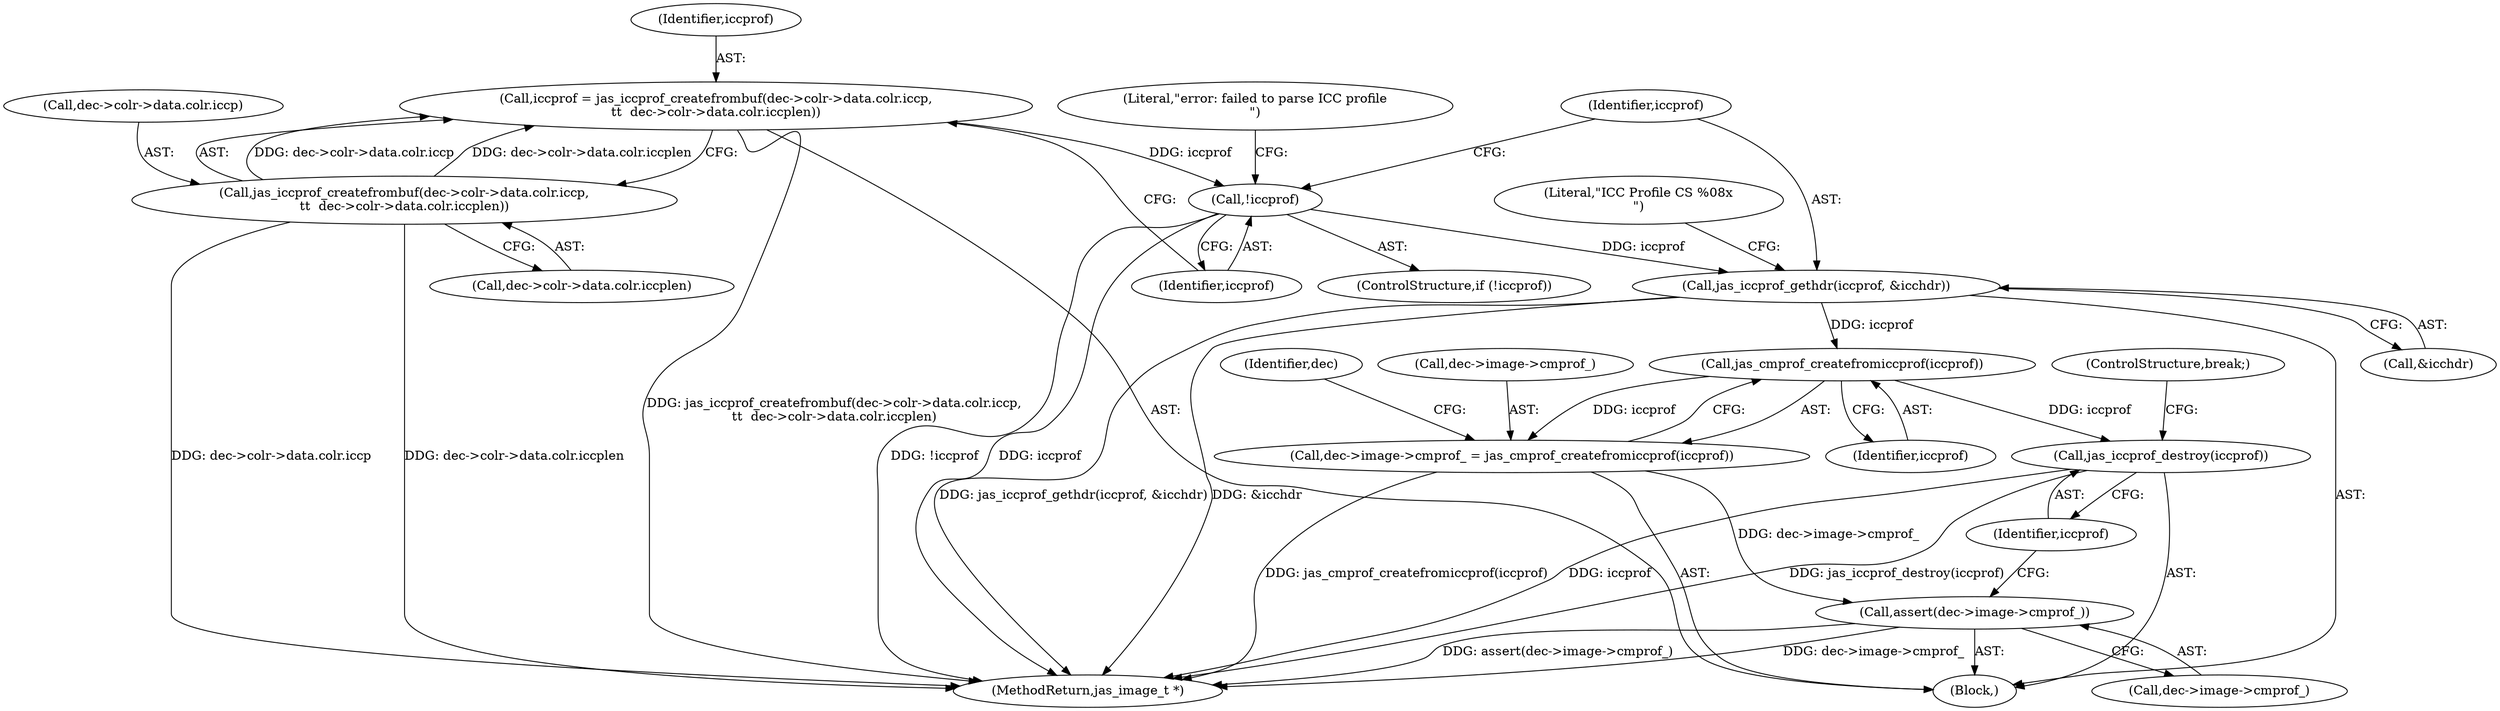 digraph "0_jasper_d42b2388f7f8e0332c846675133acea151fc557a_33@API" {
"1000616" [label="(Call,iccprof = jas_iccprof_createfrombuf(dec->colr->data.colr.iccp,\n\t\t  dec->colr->data.colr.iccplen))"];
"1000618" [label="(Call,jas_iccprof_createfrombuf(dec->colr->data.colr.iccp,\n\t\t  dec->colr->data.colr.iccplen))"];
"1000638" [label="(Call,!iccprof)"];
"1000644" [label="(Call,jas_iccprof_gethdr(iccprof, &icchdr))"];
"1000667" [label="(Call,jas_cmprof_createfromiccprof(iccprof))"];
"1000661" [label="(Call,dec->image->cmprof_ = jas_cmprof_createfromiccprof(iccprof))"];
"1000669" [label="(Call,assert(dec->image->cmprof_))"];
"1000675" [label="(Call,jas_iccprof_destroy(iccprof))"];
"1000618" [label="(Call,jas_iccprof_createfrombuf(dec->colr->data.colr.iccp,\n\t\t  dec->colr->data.colr.iccplen))"];
"1000676" [label="(Identifier,iccprof)"];
"1000642" [label="(Literal,\"error: failed to parse ICC profile\n\")"];
"1001265" [label="(MethodReturn,jas_image_t *)"];
"1000677" [label="(ControlStructure,break;)"];
"1000638" [label="(Call,!iccprof)"];
"1000628" [label="(Call,dec->colr->data.colr.iccplen)"];
"1000639" [label="(Identifier,iccprof)"];
"1000617" [label="(Identifier,iccprof)"];
"1000637" [label="(ControlStructure,if (!iccprof))"];
"1000649" [label="(Literal,\"ICC Profile CS %08x\n\")"];
"1000672" [label="(Identifier,dec)"];
"1000616" [label="(Call,iccprof = jas_iccprof_createfrombuf(dec->colr->data.colr.iccp,\n\t\t  dec->colr->data.colr.iccplen))"];
"1000644" [label="(Call,jas_iccprof_gethdr(iccprof, &icchdr))"];
"1000667" [label="(Call,jas_cmprof_createfromiccprof(iccprof))"];
"1000670" [label="(Call,dec->image->cmprof_)"];
"1000599" [label="(Block,)"];
"1000646" [label="(Call,&icchdr)"];
"1000675" [label="(Call,jas_iccprof_destroy(iccprof))"];
"1000669" [label="(Call,assert(dec->image->cmprof_))"];
"1000619" [label="(Call,dec->colr->data.colr.iccp)"];
"1000668" [label="(Identifier,iccprof)"];
"1000661" [label="(Call,dec->image->cmprof_ = jas_cmprof_createfromiccprof(iccprof))"];
"1000645" [label="(Identifier,iccprof)"];
"1000662" [label="(Call,dec->image->cmprof_)"];
"1000616" -> "1000599"  [label="AST: "];
"1000616" -> "1000618"  [label="CFG: "];
"1000617" -> "1000616"  [label="AST: "];
"1000618" -> "1000616"  [label="AST: "];
"1000639" -> "1000616"  [label="CFG: "];
"1000616" -> "1001265"  [label="DDG: jas_iccprof_createfrombuf(dec->colr->data.colr.iccp,\n\t\t  dec->colr->data.colr.iccplen)"];
"1000618" -> "1000616"  [label="DDG: dec->colr->data.colr.iccp"];
"1000618" -> "1000616"  [label="DDG: dec->colr->data.colr.iccplen"];
"1000616" -> "1000638"  [label="DDG: iccprof"];
"1000618" -> "1000628"  [label="CFG: "];
"1000619" -> "1000618"  [label="AST: "];
"1000628" -> "1000618"  [label="AST: "];
"1000618" -> "1001265"  [label="DDG: dec->colr->data.colr.iccplen"];
"1000618" -> "1001265"  [label="DDG: dec->colr->data.colr.iccp"];
"1000638" -> "1000637"  [label="AST: "];
"1000638" -> "1000639"  [label="CFG: "];
"1000639" -> "1000638"  [label="AST: "];
"1000642" -> "1000638"  [label="CFG: "];
"1000645" -> "1000638"  [label="CFG: "];
"1000638" -> "1001265"  [label="DDG: !iccprof"];
"1000638" -> "1001265"  [label="DDG: iccprof"];
"1000638" -> "1000644"  [label="DDG: iccprof"];
"1000644" -> "1000599"  [label="AST: "];
"1000644" -> "1000646"  [label="CFG: "];
"1000645" -> "1000644"  [label="AST: "];
"1000646" -> "1000644"  [label="AST: "];
"1000649" -> "1000644"  [label="CFG: "];
"1000644" -> "1001265"  [label="DDG: &icchdr"];
"1000644" -> "1001265"  [label="DDG: jas_iccprof_gethdr(iccprof, &icchdr)"];
"1000644" -> "1000667"  [label="DDG: iccprof"];
"1000667" -> "1000661"  [label="AST: "];
"1000667" -> "1000668"  [label="CFG: "];
"1000668" -> "1000667"  [label="AST: "];
"1000661" -> "1000667"  [label="CFG: "];
"1000667" -> "1000661"  [label="DDG: iccprof"];
"1000667" -> "1000675"  [label="DDG: iccprof"];
"1000661" -> "1000599"  [label="AST: "];
"1000662" -> "1000661"  [label="AST: "];
"1000672" -> "1000661"  [label="CFG: "];
"1000661" -> "1001265"  [label="DDG: jas_cmprof_createfromiccprof(iccprof)"];
"1000661" -> "1000669"  [label="DDG: dec->image->cmprof_"];
"1000669" -> "1000599"  [label="AST: "];
"1000669" -> "1000670"  [label="CFG: "];
"1000670" -> "1000669"  [label="AST: "];
"1000676" -> "1000669"  [label="CFG: "];
"1000669" -> "1001265"  [label="DDG: dec->image->cmprof_"];
"1000669" -> "1001265"  [label="DDG: assert(dec->image->cmprof_)"];
"1000675" -> "1000599"  [label="AST: "];
"1000675" -> "1000676"  [label="CFG: "];
"1000676" -> "1000675"  [label="AST: "];
"1000677" -> "1000675"  [label="CFG: "];
"1000675" -> "1001265"  [label="DDG: iccprof"];
"1000675" -> "1001265"  [label="DDG: jas_iccprof_destroy(iccprof)"];
}
